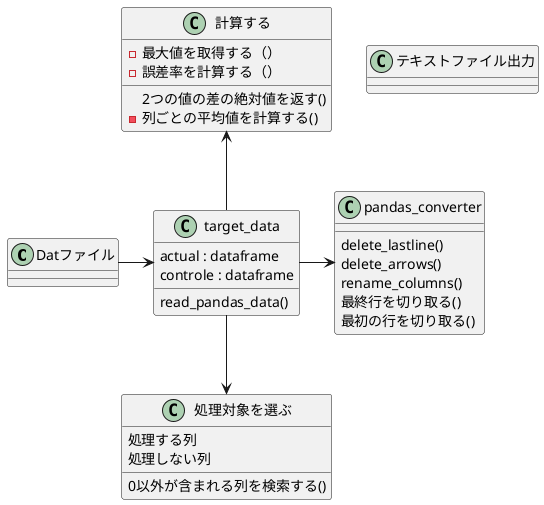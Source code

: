 @startuml sequence

Datファイル -> target_data

target_data -right-> pandas_converter
target_data -down-> 処理対象を選ぶ
target_data -up-> 計算する

class Datファイル

class target_data{
    actual : dataframe
    controle : dataframe
    read_pandas_data()
}

class pandas_converter{
    delete_lastline()
    delete_arrows()
    rename_columns()
    最終行を切り取る()
    最初の行を切り取る()
}

class 処理対象を選ぶ{
    処理する列
    処理しない列
    0以外が含まれる列を検索する()
}

class 計算する{
    2つの値の差の絶対値を返す()
    - 列ごとの平均値を計算する()
    - 最大値を取得する（）
    - 誤差率を計算する（）
}

class テキストファイル出力{
}

@enduml